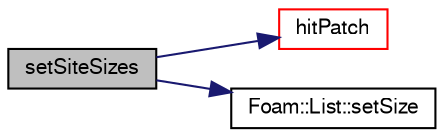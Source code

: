 digraph "setSiteSizes"
{
  bgcolor="transparent";
  edge [fontname="FreeSans",fontsize="10",labelfontname="FreeSans",labelfontsize="10"];
  node [fontname="FreeSans",fontsize="10",shape=record];
  rankdir="LR";
  Node239 [label="setSiteSizes",height=0.2,width=0.4,color="black", fillcolor="grey75", style="filled", fontcolor="black"];
  Node239 -> Node240 [color="midnightblue",fontsize="10",style="solid",fontname="FreeSans"];
  Node240 [label="hitPatch",height=0.2,width=0.4,color="red",URL="$a24390.html#a4caf1bad861c1ac81a4479c6de40ec58",tooltip="Overridable function to handle the particle hitting a patch. "];
  Node239 -> Node294 [color="midnightblue",fontsize="10",style="solid",fontname="FreeSans"];
  Node294 [label="Foam::List::setSize",height=0.2,width=0.4,color="black",URL="$a25694.html#aedb985ffeaf1bdbfeccc2a8730405703",tooltip="Reset size of List. "];
}
